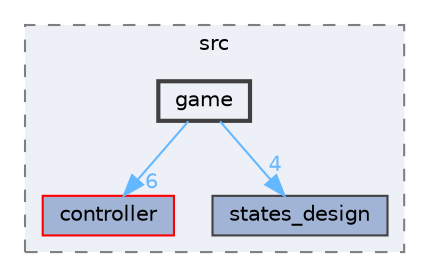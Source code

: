 digraph "LCOM/MINIX-LCOM/shared/g3/proj/src/game"
{
 // LATEX_PDF_SIZE
  bgcolor="transparent";
  edge [fontname=Helvetica,fontsize=10,labelfontname=Helvetica,labelfontsize=10];
  node [fontname=Helvetica,fontsize=10,shape=box,height=0.2,width=0.4];
  compound=true
  subgraph clusterdir_23aa336284cd7358c3c37b7f9589e09d {
    graph [ bgcolor="#edf0f7", pencolor="grey50", label="src", fontname=Helvetica,fontsize=10 style="filled,dashed", URL="dir_23aa336284cd7358c3c37b7f9589e09d.html",tooltip=""]
  dir_0962673034de5b4e73e8e9eb7ea19c93 [label="controller", fillcolor="#a2b4d6", color="red", style="filled", URL="dir_0962673034de5b4e73e8e9eb7ea19c93.html",tooltip=""];
  dir_453afa03258e58a0dffd0c902a19d122 [label="states_design", fillcolor="#a2b4d6", color="grey25", style="filled", URL="dir_453afa03258e58a0dffd0c902a19d122.html",tooltip=""];
  dir_4e6a569fdfae3b125db63aa8ca254e3e [label="game", fillcolor="#edf0f7", color="grey25", style="filled,bold", URL="dir_4e6a569fdfae3b125db63aa8ca254e3e.html",tooltip=""];
  }
  dir_4e6a569fdfae3b125db63aa8ca254e3e->dir_0962673034de5b4e73e8e9eb7ea19c93 [headlabel="6", labeldistance=1.5 headhref="dir_000002_000000.html" color="steelblue1" fontcolor="steelblue1"];
  dir_4e6a569fdfae3b125db63aa8ca254e3e->dir_453afa03258e58a0dffd0c902a19d122 [headlabel="4", labeldistance=1.5 headhref="dir_000002_000011.html" color="steelblue1" fontcolor="steelblue1"];
}
